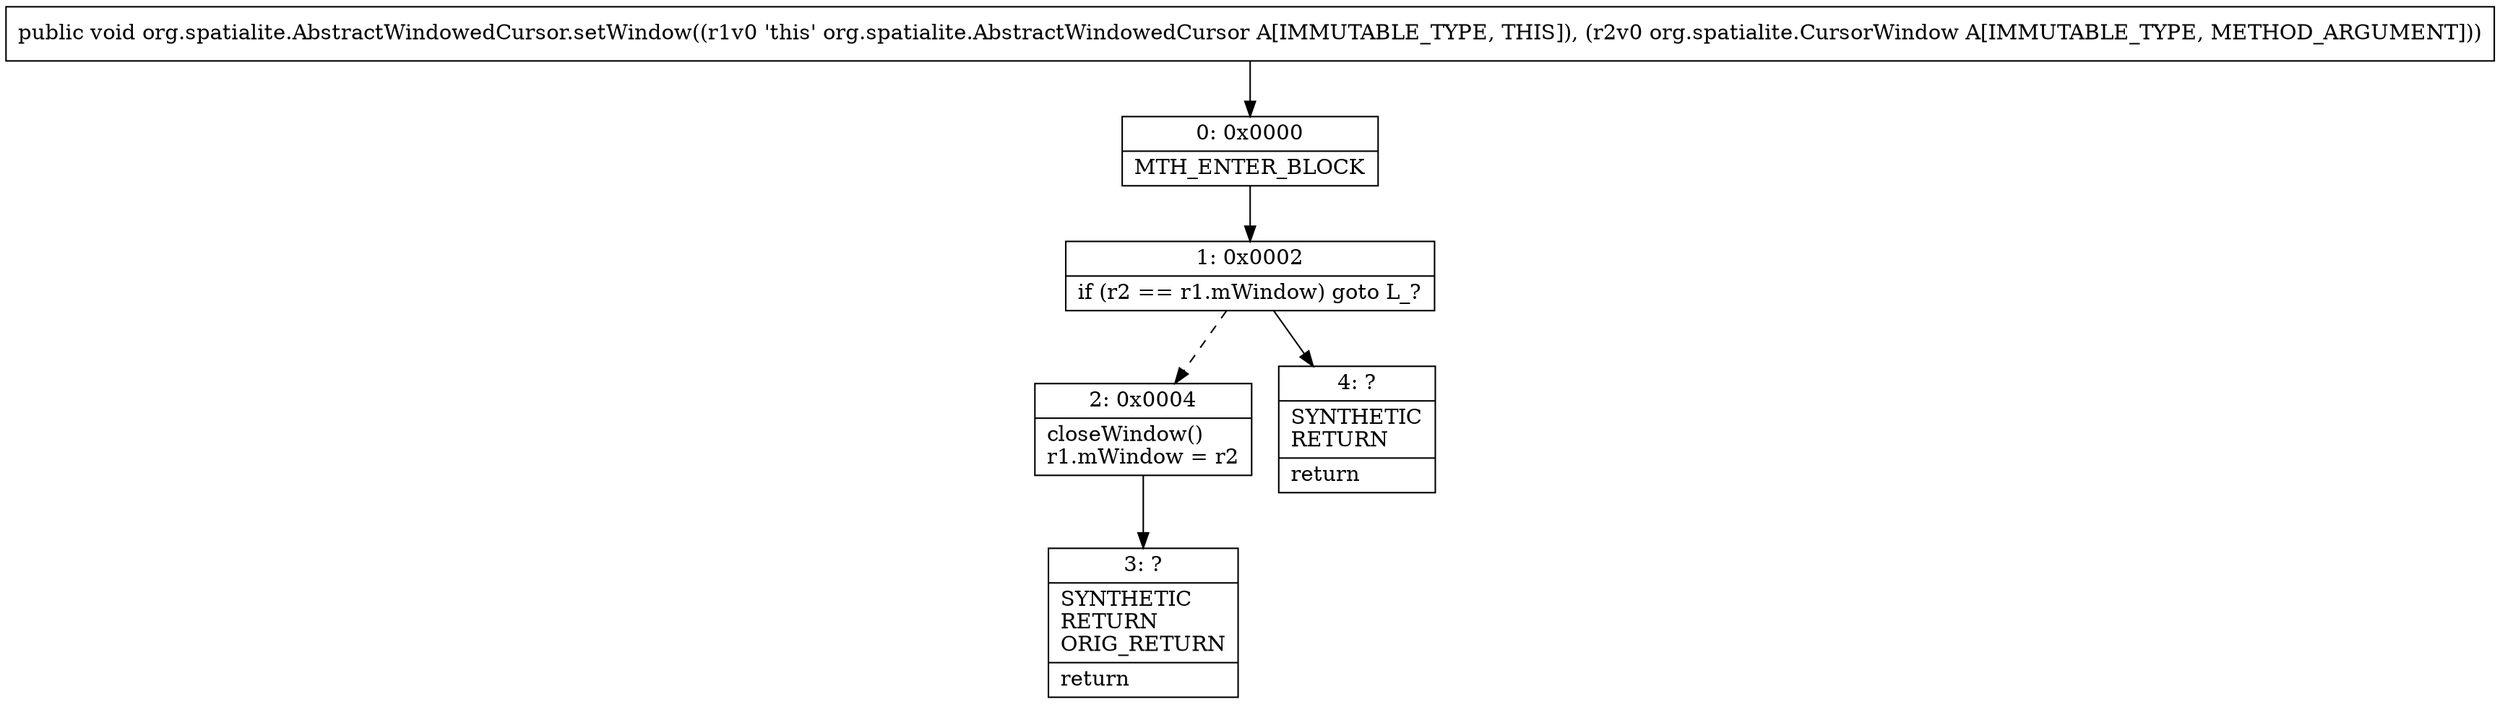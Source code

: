 digraph "CFG fororg.spatialite.AbstractWindowedCursor.setWindow(Lorg\/spatialite\/CursorWindow;)V" {
Node_0 [shape=record,label="{0\:\ 0x0000|MTH_ENTER_BLOCK\l}"];
Node_1 [shape=record,label="{1\:\ 0x0002|if (r2 == r1.mWindow) goto L_?\l}"];
Node_2 [shape=record,label="{2\:\ 0x0004|closeWindow()\lr1.mWindow = r2\l}"];
Node_3 [shape=record,label="{3\:\ ?|SYNTHETIC\lRETURN\lORIG_RETURN\l|return\l}"];
Node_4 [shape=record,label="{4\:\ ?|SYNTHETIC\lRETURN\l|return\l}"];
MethodNode[shape=record,label="{public void org.spatialite.AbstractWindowedCursor.setWindow((r1v0 'this' org.spatialite.AbstractWindowedCursor A[IMMUTABLE_TYPE, THIS]), (r2v0 org.spatialite.CursorWindow A[IMMUTABLE_TYPE, METHOD_ARGUMENT])) }"];
MethodNode -> Node_0;
Node_0 -> Node_1;
Node_1 -> Node_2[style=dashed];
Node_1 -> Node_4;
Node_2 -> Node_3;
}

